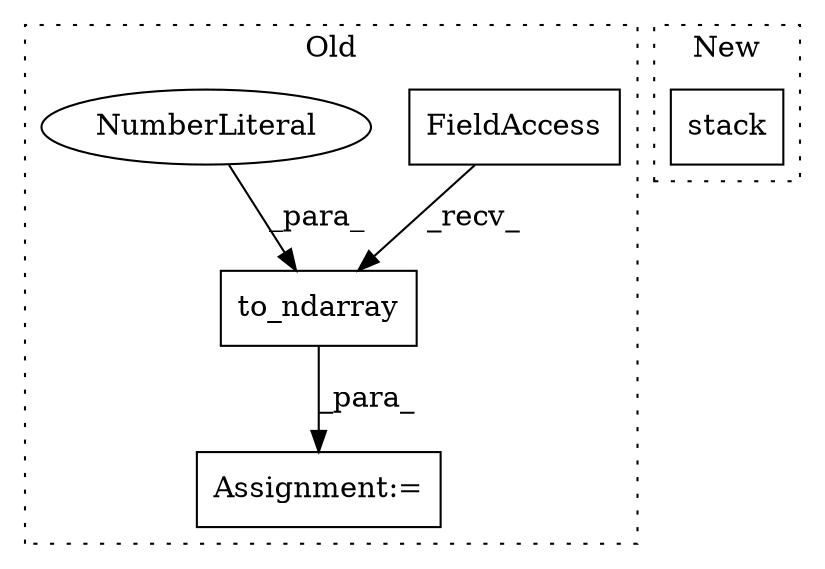 digraph G {
subgraph cluster0 {
1 [label="to_ndarray" a="32" s="16071,16146" l="11,1" shape="box"];
3 [label="FieldAccess" a="22" s="16053" l="17" shape="box"];
4 [label="NumberLiteral" a="34" s="16143" l="1" shape="ellipse"];
5 [label="Assignment:=" a="7" s="16052" l="1" shape="box"];
label = "Old";
style="dotted";
}
subgraph cluster1 {
2 [label="stack" a="32" s="13415,13596" l="6,1" shape="box"];
label = "New";
style="dotted";
}
1 -> 5 [label="_para_"];
3 -> 1 [label="_recv_"];
4 -> 1 [label="_para_"];
}